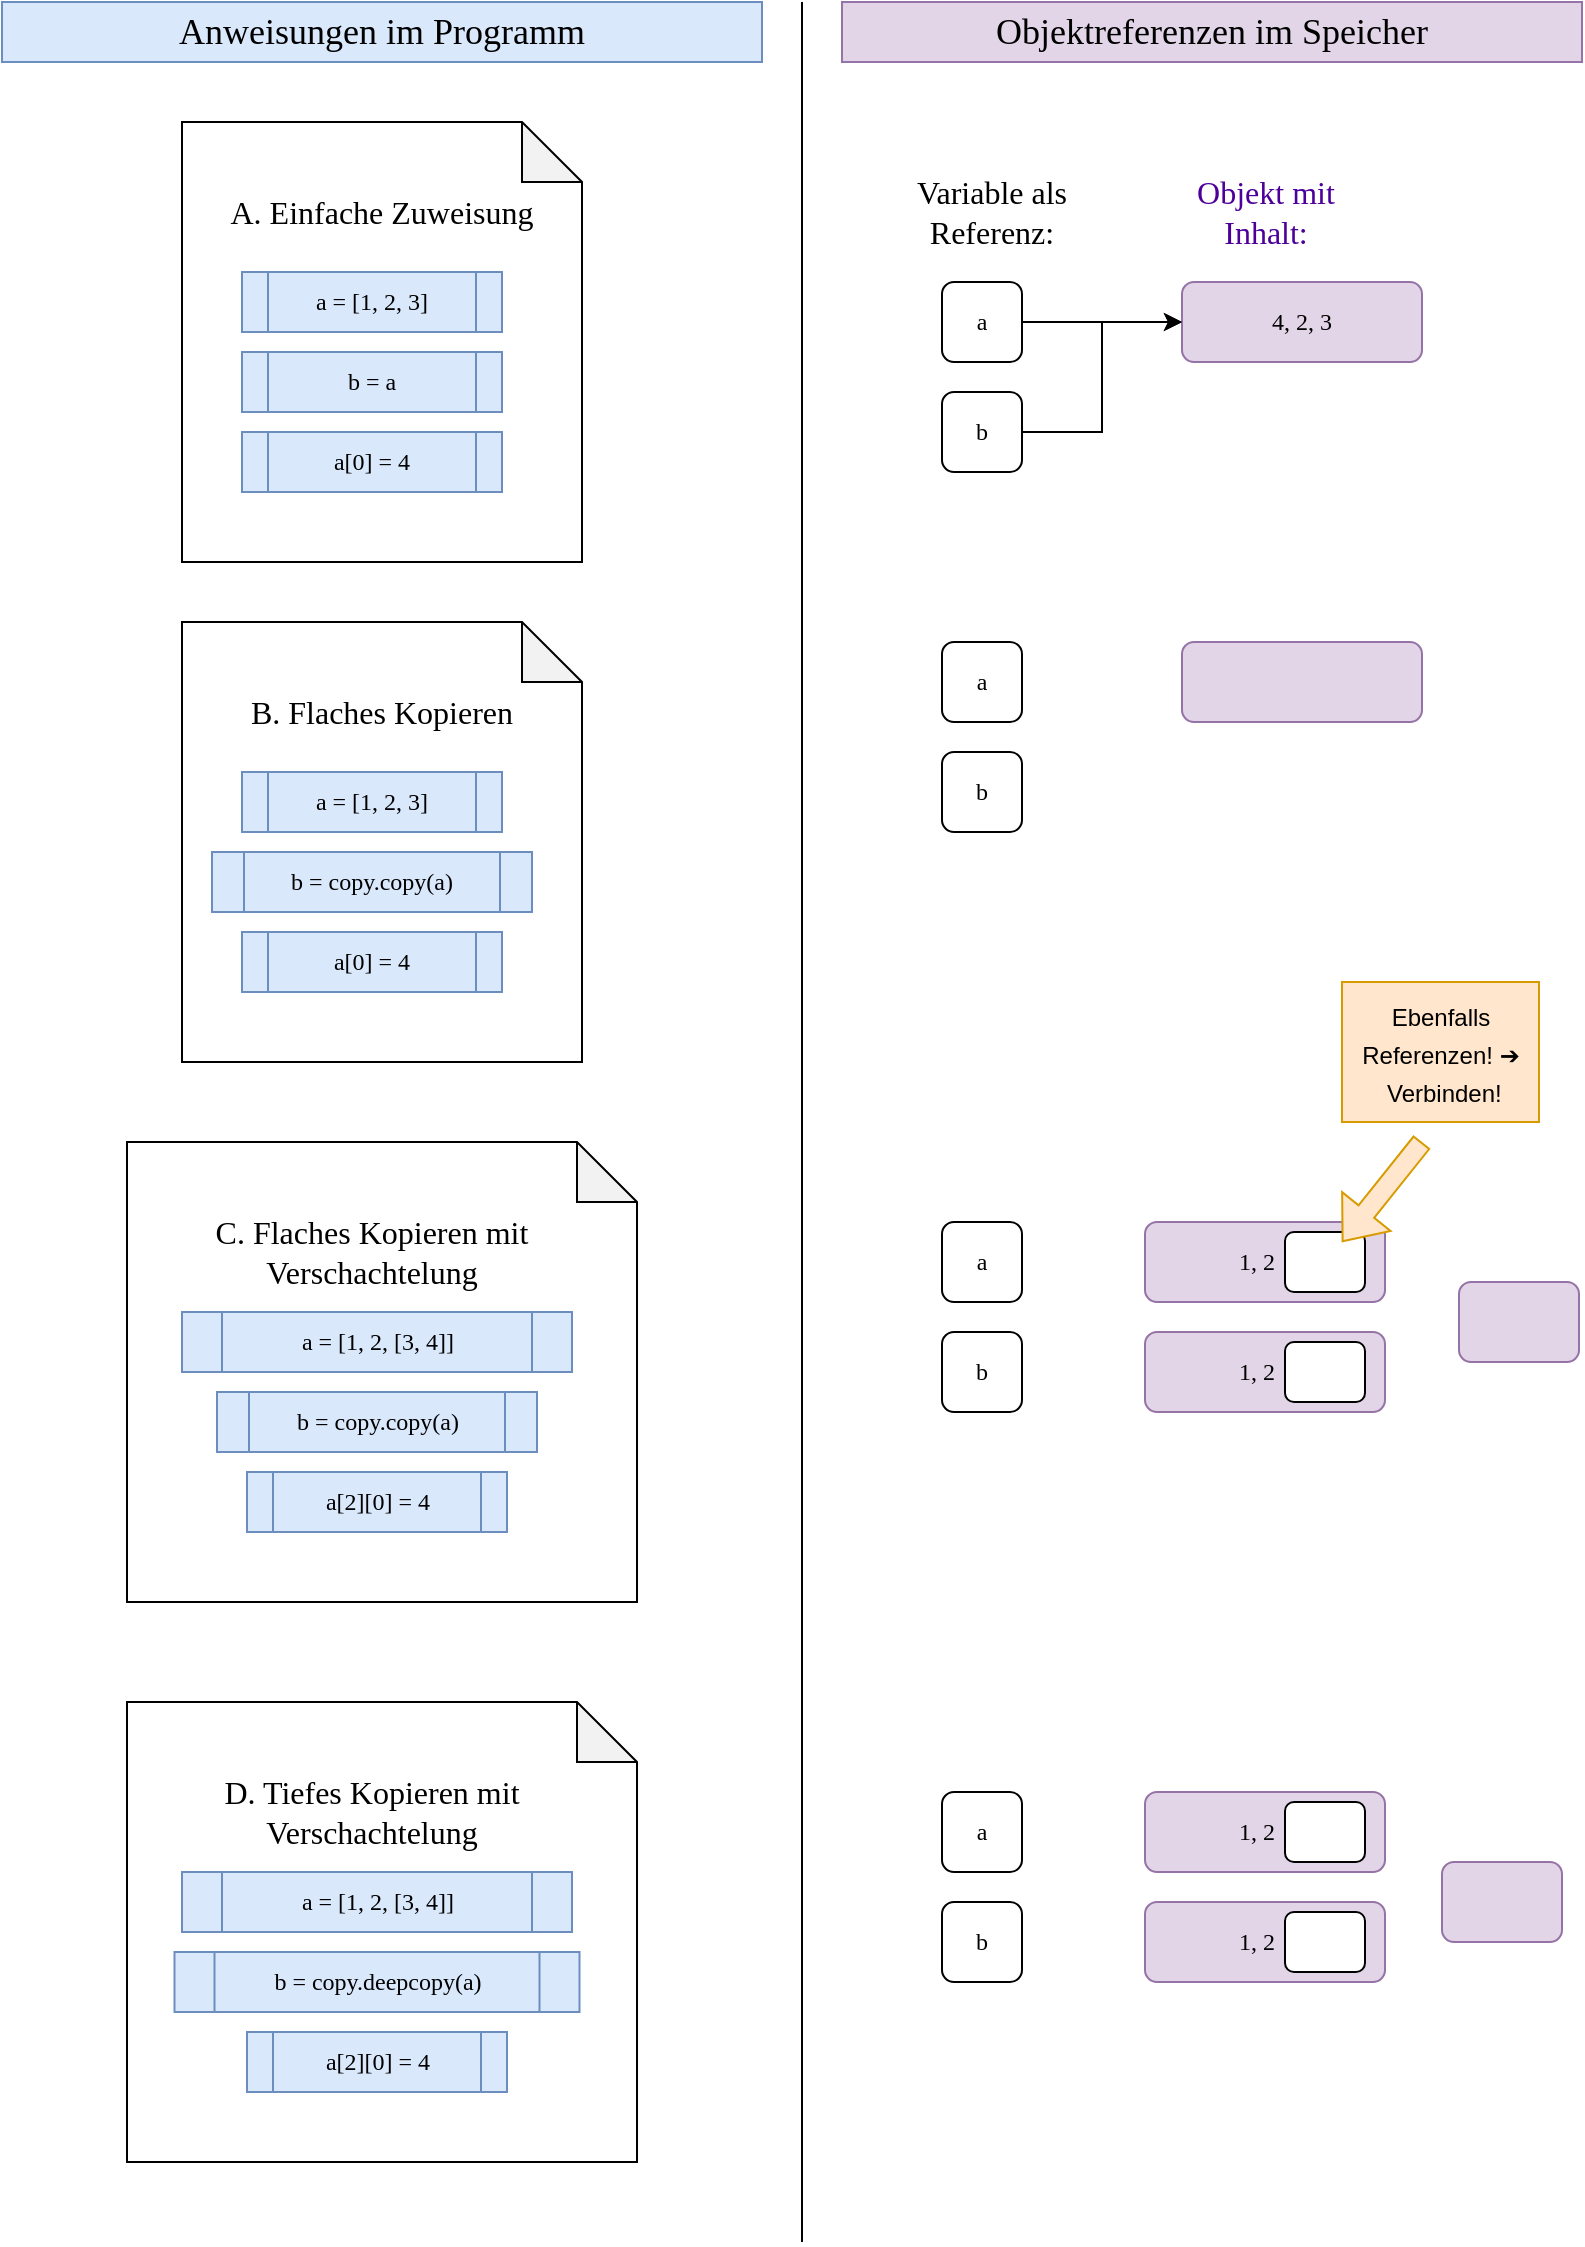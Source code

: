 <mxfile version="25.0.2">
  <diagram id="c6XdE5KKsx5S7t9OvARq" name="Page-1">
    <mxGraphModel dx="780" dy="496" grid="1" gridSize="10" guides="1" tooltips="1" connect="1" arrows="1" fold="1" page="1" pageScale="1" pageWidth="827" pageHeight="1169" math="0" shadow="0">
      <root>
        <mxCell id="0" />
        <mxCell id="1" parent="0" />
        <mxCell id="o9czzWRkQeKYz1jXcyr6-29" value="" style="shape=note;whiteSpace=wrap;html=1;backgroundOutline=1;darkOpacity=0.05;fontFamily=Tahoma;fontSize=16;" parent="1" vertex="1">
          <mxGeometry x="110" y="350" width="200" height="220" as="geometry" />
        </mxCell>
        <mxCell id="o9czzWRkQeKYz1jXcyr6-28" value="" style="shape=note;whiteSpace=wrap;html=1;backgroundOutline=1;darkOpacity=0.05;fontFamily=Tahoma;fontSize=16;" parent="1" vertex="1">
          <mxGeometry x="110" y="100" width="200" height="220" as="geometry" />
        </mxCell>
        <mxCell id="o9czzWRkQeKYz1jXcyr6-1" value="&lt;font face=&quot;Lucida Console&quot;&gt;a = [1, 2, 3]&lt;/font&gt;" style="shape=process;whiteSpace=wrap;html=1;backgroundOutline=1;fillColor=#dae8fc;strokeColor=#6c8ebf;" parent="1" vertex="1">
          <mxGeometry x="140" y="175" width="130" height="30" as="geometry" />
        </mxCell>
        <mxCell id="o9czzWRkQeKYz1jXcyr6-2" value="" style="endArrow=none;html=1;rounded=0;" parent="1" edge="1">
          <mxGeometry width="50" height="50" relative="1" as="geometry">
            <mxPoint x="420" y="1160" as="sourcePoint" />
            <mxPoint x="420" y="40" as="targetPoint" />
          </mxGeometry>
        </mxCell>
        <mxCell id="o9czzWRkQeKYz1jXcyr6-7" value="&lt;font face=&quot;Lucida Console&quot;&gt;b = a&lt;/font&gt;" style="shape=process;whiteSpace=wrap;html=1;backgroundOutline=1;fillColor=#dae8fc;strokeColor=#6c8ebf;" parent="1" vertex="1">
          <mxGeometry x="140" y="215" width="130" height="30" as="geometry" />
        </mxCell>
        <mxCell id="o9czzWRkQeKYz1jXcyr6-9" value="&lt;font face=&quot;Lucida Console&quot;&gt;a[0] = 4&lt;/font&gt;" style="shape=process;whiteSpace=wrap;html=1;backgroundOutline=1;fillColor=#dae8fc;strokeColor=#6c8ebf;" parent="1" vertex="1">
          <mxGeometry x="140" y="255" width="130" height="30" as="geometry" />
        </mxCell>
        <mxCell id="o9czzWRkQeKYz1jXcyr6-15" value="&lt;font face=&quot;Lucida Console&quot;&gt;4, 2, 3&lt;/font&gt;" style="rounded=1;whiteSpace=wrap;html=1;fillColor=#e1d5e7;strokeColor=#9673a6;" parent="1" vertex="1">
          <mxGeometry x="610" y="180" width="120" height="40" as="geometry" />
        </mxCell>
        <mxCell id="o9czzWRkQeKYz1jXcyr6-18" style="edgeStyle=orthogonalEdgeStyle;rounded=0;orthogonalLoop=1;jettySize=auto;html=1;exitX=1;exitY=0.5;exitDx=0;exitDy=0;entryX=0;entryY=0.5;entryDx=0;entryDy=0;" parent="1" source="o9czzWRkQeKYz1jXcyr6-16" target="o9czzWRkQeKYz1jXcyr6-15" edge="1">
          <mxGeometry relative="1" as="geometry">
            <mxPoint x="620" y="200" as="targetPoint" />
          </mxGeometry>
        </mxCell>
        <mxCell id="o9czzWRkQeKYz1jXcyr6-16" value="&lt;font face=&quot;Lucida Console&quot;&gt;a&lt;/font&gt;" style="rounded=1;whiteSpace=wrap;html=1;" parent="1" vertex="1">
          <mxGeometry x="490" y="180" width="40" height="40" as="geometry" />
        </mxCell>
        <mxCell id="o9czzWRkQeKYz1jXcyr6-56" style="edgeStyle=orthogonalEdgeStyle;rounded=0;orthogonalLoop=1;jettySize=auto;html=1;entryX=0;entryY=0.5;entryDx=0;entryDy=0;fontFamily=Tahoma;fontSize=16;fontColor=#000000;" parent="1" source="o9czzWRkQeKYz1jXcyr6-17" target="o9czzWRkQeKYz1jXcyr6-15" edge="1">
          <mxGeometry relative="1" as="geometry" />
        </mxCell>
        <mxCell id="o9czzWRkQeKYz1jXcyr6-17" value="&lt;font face=&quot;Lucida Console&quot;&gt;b&lt;/font&gt;" style="rounded=1;whiteSpace=wrap;html=1;" parent="1" vertex="1">
          <mxGeometry x="490" y="235" width="40" height="40" as="geometry" />
        </mxCell>
        <mxCell id="o9czzWRkQeKYz1jXcyr6-21" value="&lt;font face=&quot;Tahoma&quot; style=&quot;font-size: 16px&quot;&gt;A. Einfache Zuweisung&lt;/font&gt;" style="text;html=1;strokeColor=none;fillColor=none;align=center;verticalAlign=middle;whiteSpace=wrap;rounded=0;fontFamily=Lucida Console;" parent="1" vertex="1">
          <mxGeometry x="100" y="130" width="220" height="30" as="geometry" />
        </mxCell>
        <mxCell id="o9czzWRkQeKYz1jXcyr6-22" value="&lt;font face=&quot;Tahoma&quot; style=&quot;font-size: 18px&quot;&gt;Anweisungen im Programm&lt;/font&gt;" style="text;html=1;strokeColor=#6c8ebf;fillColor=#dae8fc;align=center;verticalAlign=middle;whiteSpace=wrap;rounded=0;fontFamily=Lucida Console;" parent="1" vertex="1">
          <mxGeometry x="20" y="40" width="380" height="30" as="geometry" />
        </mxCell>
        <mxCell id="o9czzWRkQeKYz1jXcyr6-23" value="&lt;font face=&quot;Tahoma&quot; style=&quot;font-size: 18px&quot;&gt;Objektreferenzen im Speicher&lt;/font&gt;" style="text;html=1;strokeColor=#9673a6;fillColor=#e1d5e7;align=center;verticalAlign=middle;whiteSpace=wrap;rounded=0;fontFamily=Lucida Console;" parent="1" vertex="1">
          <mxGeometry x="440" y="40" width="370" height="30" as="geometry" />
        </mxCell>
        <mxCell id="o9czzWRkQeKYz1jXcyr6-24" value="&lt;font face=&quot;Lucida Console&quot;&gt;a = [1, 2, 3]&lt;/font&gt;" style="shape=process;whiteSpace=wrap;html=1;backgroundOutline=1;fillColor=#dae8fc;strokeColor=#6c8ebf;" parent="1" vertex="1">
          <mxGeometry x="140" y="425" width="130" height="30" as="geometry" />
        </mxCell>
        <mxCell id="o9czzWRkQeKYz1jXcyr6-25" value="&lt;font face=&quot;Lucida Console&quot;&gt;b = copy.copy(a)&lt;/font&gt;" style="shape=process;whiteSpace=wrap;html=1;backgroundOutline=1;fillColor=#dae8fc;strokeColor=#6c8ebf;" parent="1" vertex="1">
          <mxGeometry x="125" y="465" width="160" height="30" as="geometry" />
        </mxCell>
        <mxCell id="o9czzWRkQeKYz1jXcyr6-26" value="&lt;font face=&quot;Lucida Console&quot;&gt;a[0] = 4&lt;/font&gt;" style="shape=process;whiteSpace=wrap;html=1;backgroundOutline=1;fillColor=#dae8fc;strokeColor=#6c8ebf;" parent="1" vertex="1">
          <mxGeometry x="140" y="505" width="130" height="30" as="geometry" />
        </mxCell>
        <mxCell id="o9czzWRkQeKYz1jXcyr6-27" value="&lt;font face=&quot;Tahoma&quot; style=&quot;font-size: 16px&quot;&gt;B. Flaches Kopieren&lt;/font&gt;" style="text;html=1;strokeColor=none;fillColor=none;align=center;verticalAlign=middle;whiteSpace=wrap;rounded=0;fontFamily=Lucida Console;" parent="1" vertex="1">
          <mxGeometry x="100" y="380" width="220" height="30" as="geometry" />
        </mxCell>
        <mxCell id="o9czzWRkQeKYz1jXcyr6-30" value="" style="shape=note;whiteSpace=wrap;html=1;backgroundOutline=1;darkOpacity=0.05;fontFamily=Tahoma;fontSize=16;" parent="1" vertex="1">
          <mxGeometry x="82.5" y="610" width="255" height="230" as="geometry" />
        </mxCell>
        <mxCell id="o9czzWRkQeKYz1jXcyr6-31" value="&lt;font face=&quot;Lucida Console&quot;&gt;a = [1, 2, [3, 4]]&lt;/font&gt;" style="shape=process;whiteSpace=wrap;html=1;backgroundOutline=1;fillColor=#dae8fc;strokeColor=#6c8ebf;" parent="1" vertex="1">
          <mxGeometry x="110" y="695" width="195" height="30" as="geometry" />
        </mxCell>
        <mxCell id="o9czzWRkQeKYz1jXcyr6-32" value="&lt;font face=&quot;Lucida Console&quot;&gt;b = copy.copy(a)&lt;/font&gt;" style="shape=process;whiteSpace=wrap;html=1;backgroundOutline=1;fillColor=#dae8fc;strokeColor=#6c8ebf;" parent="1" vertex="1">
          <mxGeometry x="127.5" y="735" width="160" height="30" as="geometry" />
        </mxCell>
        <mxCell id="o9czzWRkQeKYz1jXcyr6-33" value="&lt;font face=&quot;Lucida Console&quot;&gt;a[2][0] = 4&lt;/font&gt;" style="shape=process;whiteSpace=wrap;html=1;backgroundOutline=1;fillColor=#dae8fc;strokeColor=#6c8ebf;" parent="1" vertex="1">
          <mxGeometry x="142.5" y="775" width="130" height="30" as="geometry" />
        </mxCell>
        <mxCell id="o9czzWRkQeKYz1jXcyr6-34" value="&lt;font face=&quot;Tahoma&quot; style=&quot;font-size: 16px&quot;&gt;C. Flaches Kopieren mit Verschachtelung&lt;/font&gt;" style="text;html=1;strokeColor=none;fillColor=none;align=center;verticalAlign=middle;whiteSpace=wrap;rounded=0;fontFamily=Lucida Console;" parent="1" vertex="1">
          <mxGeometry x="95" y="650" width="220" height="30" as="geometry" />
        </mxCell>
        <mxCell id="o9czzWRkQeKYz1jXcyr6-35" value="" style="rounded=1;whiteSpace=wrap;html=1;fillColor=#e1d5e7;strokeColor=#9673a6;fontFamily=Lucida Console;" parent="1" vertex="1">
          <mxGeometry x="610" y="360" width="120" height="40" as="geometry" />
        </mxCell>
        <mxCell id="o9czzWRkQeKYz1jXcyr6-37" value="&lt;font face=&quot;Lucida Console&quot;&gt;a&lt;/font&gt;" style="rounded=1;whiteSpace=wrap;html=1;" parent="1" vertex="1">
          <mxGeometry x="490" y="360" width="40" height="40" as="geometry" />
        </mxCell>
        <mxCell id="o9czzWRkQeKYz1jXcyr6-39" value="&lt;font face=&quot;Lucida Console&quot;&gt;b&lt;/font&gt;" style="rounded=1;whiteSpace=wrap;html=1;" parent="1" vertex="1">
          <mxGeometry x="490" y="415" width="40" height="40" as="geometry" />
        </mxCell>
        <mxCell id="o9czzWRkQeKYz1jXcyr6-41" value="Objekt mit Inhalt:" style="text;html=1;strokeColor=none;fillColor=none;align=center;verticalAlign=middle;whiteSpace=wrap;rounded=0;fontFamily=Tahoma;fontSize=16;fontColor=#4C0099;" parent="1" vertex="1">
          <mxGeometry x="601.5" y="130" width="100" height="30" as="geometry" />
        </mxCell>
        <mxCell id="o9czzWRkQeKYz1jXcyr6-42" value="&lt;font color=&quot;#000000&quot;&gt;Variable als Referenz:&lt;/font&gt;" style="text;html=1;strokeColor=none;fillColor=none;align=center;verticalAlign=middle;whiteSpace=wrap;rounded=0;fontFamily=Tahoma;fontSize=16;fontColor=#4D4D4D;" parent="1" vertex="1">
          <mxGeometry x="450" y="130" width="130" height="30" as="geometry" />
        </mxCell>
        <mxCell id="o9czzWRkQeKYz1jXcyr6-44" value="1, 2&amp;nbsp; &amp;nbsp;" style="rounded=1;whiteSpace=wrap;html=1;fillColor=#e1d5e7;strokeColor=#9673a6;fontFamily=Lucida Console;" parent="1" vertex="1">
          <mxGeometry x="591.5" y="650" width="120" height="40" as="geometry" />
        </mxCell>
        <mxCell id="o9czzWRkQeKYz1jXcyr6-45" value="&lt;font face=&quot;Lucida Console&quot;&gt;a&lt;/font&gt;" style="rounded=1;whiteSpace=wrap;html=1;" parent="1" vertex="1">
          <mxGeometry x="490" y="650" width="40" height="40" as="geometry" />
        </mxCell>
        <mxCell id="o9czzWRkQeKYz1jXcyr6-46" value="&lt;font face=&quot;Lucida Console&quot;&gt;b&lt;/font&gt;" style="rounded=1;whiteSpace=wrap;html=1;" parent="1" vertex="1">
          <mxGeometry x="490" y="705" width="40" height="40" as="geometry" />
        </mxCell>
        <mxCell id="o9czzWRkQeKYz1jXcyr6-48" value="" style="rounded=1;whiteSpace=wrap;html=1;fillColor=#e1d5e7;strokeColor=#9673a6;fontFamily=Lucida Console;" parent="1" vertex="1">
          <mxGeometry x="748.5" y="680" width="60" height="40" as="geometry" />
        </mxCell>
        <mxCell id="o9czzWRkQeKYz1jXcyr6-55" value="" style="rounded=1;whiteSpace=wrap;html=1;fontFamily=Lucida Console;" parent="1" vertex="1">
          <mxGeometry x="661.5" y="655" width="40" height="30" as="geometry" />
        </mxCell>
        <mxCell id="o9czzWRkQeKYz1jXcyr6-57" value="" style="shape=note;whiteSpace=wrap;html=1;backgroundOutline=1;darkOpacity=0.05;fontFamily=Tahoma;fontSize=16;" parent="1" vertex="1">
          <mxGeometry x="82.5" y="890" width="255" height="230" as="geometry" />
        </mxCell>
        <mxCell id="o9czzWRkQeKYz1jXcyr6-58" value="&lt;font face=&quot;Lucida Console&quot;&gt;a = [1, 2, [3, 4]]&lt;/font&gt;" style="shape=process;whiteSpace=wrap;html=1;backgroundOutline=1;fillColor=#dae8fc;strokeColor=#6c8ebf;" parent="1" vertex="1">
          <mxGeometry x="110" y="975" width="195" height="30" as="geometry" />
        </mxCell>
        <mxCell id="o9czzWRkQeKYz1jXcyr6-59" value="&lt;font face=&quot;Lucida Console&quot;&gt;b = copy.deepcopy(a)&lt;/font&gt;" style="shape=process;whiteSpace=wrap;html=1;backgroundOutline=1;fillColor=#dae8fc;strokeColor=#6c8ebf;" parent="1" vertex="1">
          <mxGeometry x="106.25" y="1015" width="202.5" height="30" as="geometry" />
        </mxCell>
        <mxCell id="o9czzWRkQeKYz1jXcyr6-60" value="&lt;font face=&quot;Lucida Console&quot;&gt;a[2][0] = 4&lt;/font&gt;" style="shape=process;whiteSpace=wrap;html=1;backgroundOutline=1;fillColor=#dae8fc;strokeColor=#6c8ebf;" parent="1" vertex="1">
          <mxGeometry x="142.5" y="1055" width="130" height="30" as="geometry" />
        </mxCell>
        <mxCell id="o9czzWRkQeKYz1jXcyr6-61" value="&lt;font face=&quot;Tahoma&quot; style=&quot;font-size: 16px&quot;&gt;D. Tiefes Kopieren mit Verschachtelung&lt;/font&gt;" style="text;html=1;strokeColor=none;fillColor=none;align=center;verticalAlign=middle;whiteSpace=wrap;rounded=0;fontFamily=Lucida Console;" parent="1" vertex="1">
          <mxGeometry x="95" y="930" width="220" height="30" as="geometry" />
        </mxCell>
        <mxCell id="o9czzWRkQeKYz1jXcyr6-63" value="&lt;font face=&quot;Lucida Console&quot;&gt;a&lt;/font&gt;" style="rounded=1;whiteSpace=wrap;html=1;" parent="1" vertex="1">
          <mxGeometry x="490" y="935" width="40" height="40" as="geometry" />
        </mxCell>
        <mxCell id="o9czzWRkQeKYz1jXcyr6-64" value="&lt;font face=&quot;Lucida Console&quot;&gt;b&lt;/font&gt;" style="rounded=1;whiteSpace=wrap;html=1;" parent="1" vertex="1">
          <mxGeometry x="490" y="990" width="40" height="40" as="geometry" />
        </mxCell>
        <mxCell id="o9czzWRkQeKYz1jXcyr6-73" value="1, 2&amp;nbsp; &amp;nbsp;" style="rounded=1;whiteSpace=wrap;html=1;fillColor=#e1d5e7;strokeColor=#9673a6;fontFamily=Lucida Console;" parent="1" vertex="1">
          <mxGeometry x="591.5" y="705" width="120" height="40" as="geometry" />
        </mxCell>
        <mxCell id="o9czzWRkQeKYz1jXcyr6-74" value="" style="rounded=1;whiteSpace=wrap;html=1;fontFamily=Lucida Console;" parent="1" vertex="1">
          <mxGeometry x="661.5" y="710" width="40" height="30" as="geometry" />
        </mxCell>
        <mxCell id="o9czzWRkQeKYz1jXcyr6-78" value="1, 2&amp;nbsp; &amp;nbsp;" style="rounded=1;whiteSpace=wrap;html=1;fillColor=#e1d5e7;strokeColor=#9673a6;fontFamily=Lucida Console;" parent="1" vertex="1">
          <mxGeometry x="591.5" y="935" width="120" height="40" as="geometry" />
        </mxCell>
        <mxCell id="o9czzWRkQeKYz1jXcyr6-81" value="" style="rounded=1;whiteSpace=wrap;html=1;fontFamily=Lucida Console;" parent="1" vertex="1">
          <mxGeometry x="661.5" y="940" width="40" height="30" as="geometry" />
        </mxCell>
        <mxCell id="o9czzWRkQeKYz1jXcyr6-82" value="1, 2&amp;nbsp; &amp;nbsp;" style="rounded=1;whiteSpace=wrap;html=1;fillColor=#e1d5e7;strokeColor=#9673a6;fontFamily=Lucida Console;" parent="1" vertex="1">
          <mxGeometry x="591.5" y="990" width="120" height="40" as="geometry" />
        </mxCell>
        <mxCell id="o9czzWRkQeKYz1jXcyr6-84" value="" style="rounded=1;whiteSpace=wrap;html=1;fontFamily=Lucida Console;" parent="1" vertex="1">
          <mxGeometry x="661.5" y="995" width="40" height="30" as="geometry" />
        </mxCell>
        <mxCell id="o9czzWRkQeKYz1jXcyr6-90" value="" style="rounded=1;whiteSpace=wrap;html=1;fillColor=#e1d5e7;strokeColor=#9673a6;fontFamily=Lucida Console;" parent="1" vertex="1">
          <mxGeometry x="740" y="970" width="60" height="40" as="geometry" />
        </mxCell>
        <mxCell id="o9czzWRkQeKYz1jXcyr6-91" value="" style="shape=flexArrow;endArrow=classic;html=1;rounded=0;fontFamily=Lucida Console;fontSize=16;fontColor=#000000;fillColor=#ffe6cc;strokeColor=#d79b00;" parent="1" edge="1">
          <mxGeometry width="50" height="50" relative="1" as="geometry">
            <mxPoint x="730" y="610" as="sourcePoint" />
            <mxPoint x="690" y="660" as="targetPoint" />
          </mxGeometry>
        </mxCell>
        <mxCell id="o9czzWRkQeKYz1jXcyr6-92" value="&lt;font face=&quot;Helvetica&quot;&gt;&lt;span style=&quot;font-size: 12px&quot;&gt;Ebenfalls Referenzen! ➔&lt;/span&gt;&lt;br&gt;&lt;span style=&quot;font-size: 12px&quot;&gt;&amp;nbsp;Verbinden!&lt;/span&gt;&lt;/font&gt;" style="text;html=1;strokeColor=#d79b00;fillColor=#ffe6cc;align=center;verticalAlign=middle;whiteSpace=wrap;rounded=0;fontFamily=Lucida Console;fontSize=16;" parent="1" vertex="1">
          <mxGeometry x="690" y="530" width="98.5" height="70" as="geometry" />
        </mxCell>
      </root>
    </mxGraphModel>
  </diagram>
</mxfile>

